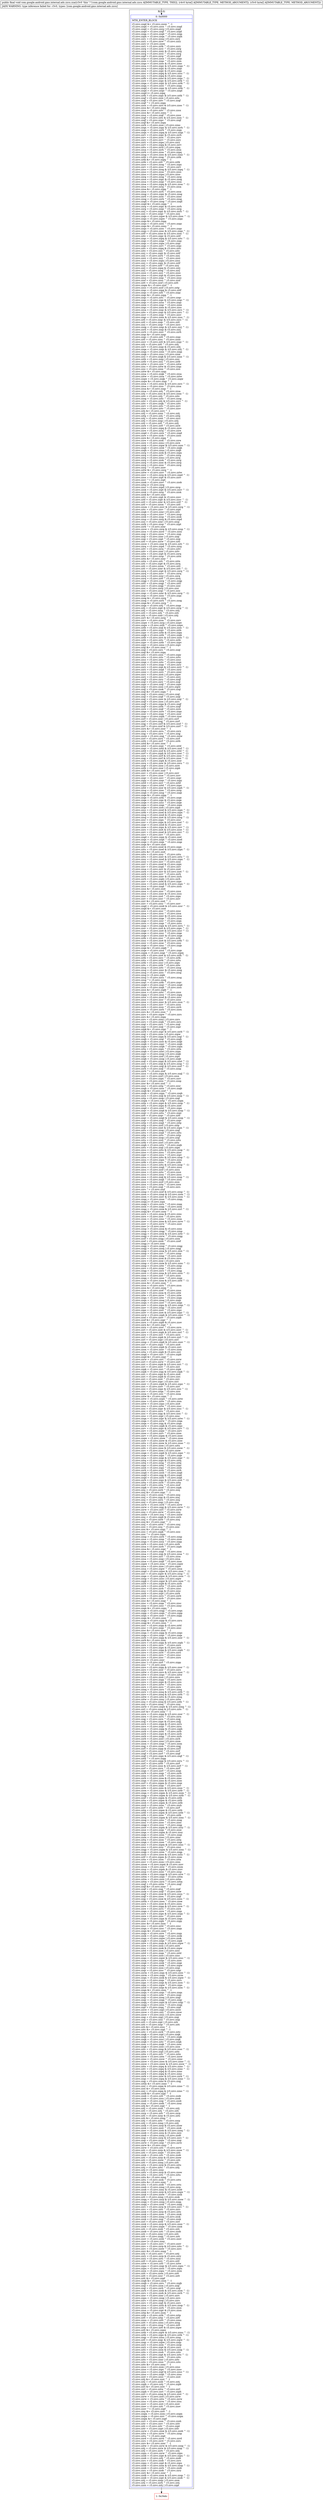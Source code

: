 digraph "CFG forcom.google.android.gms.internal.ads.zzcu.zza([B[B)V" {
subgraph cluster_Region_555847205 {
label = "R(1:0)";
node [shape=record,color=blue];
Node_0 [shape=record,label="{0\:\ 0x0000|MTH_ENTER_BLOCK\l|r3.zzvc.zzqd &= r3.zzvc.zzow ^ \-1\lr3.zzvc.zzqd = r3.zzvc.zzsx ^ r3.zzvc.zzqd\lr3.zzvc.zzqd = r3.zzvc.zzrp \| r3.zzvc.zzqd\lr3.zzvc.zzqd = r3.zzvc.zzqf ^ r3.zzvc.zzqd\lr3.zzvc.zzqa = r3.zzvc.zzqd ^ r3.zzvc.zzqa\lr3.zzvc.zzph = r3.zzvc.zzqa ^ r3.zzvc.zzph\lr3.zzvc.zzry = r3.zzvc.zznq \| r3.zzvc.zzry\lr3.zzvc.zzry = r3.zzvc.zzre ^ r3.zzvc.zzry\lr3.zzvc.zzry \|= r3.zzvc.zzow\lr3.zzvc.zzry = r3.zzvc.zztk ^ r3.zzvc.zzry\lr3.zzvc.zzrg = r3.zzvc.zzry ^ r3.zzvc.zzrg\lr3.zzvc.zzrg = r3.zzvc.zzny & r3.zzvc.zzrg\lr3.zzvc.zzrg = r3.zzvc.zzsz ^ r3.zzvc.zzrg\lr3.zzvc.zzpf = r3.zzvc.zzrg ^ r3.zzvc.zzpf\lr3.zzvc.zzqo = r3.zzvc.zzsa ^ r3.zzvc.zzqo\lr3.zzvc.zzos = r3.zzvc.zzqo ^ r3.zzvc.zzos\lr3.zzvc.zzqo = r3.zzvc.zzos & r3.zzvc.zzno\lr3.zzvc.zzsa = r3.zzvc.zzpy & (r3.zzvc.zzqo ^ \-1)\lr3.zzvc.zzrg = r3.zzvc.zzpy & r3.zzvc.zzqo\lr3.zzvc.zzsz = r3.zzvc.zzpy & r3.zzvc.zzqo\lr3.zzvc.zzsz = r3.zzvc.zzpq & (r3.zzvc.zzsz ^ \-1)\lr3.zzvc.zzry = r3.zzvc.zzpq & r3.zzvc.zzqo\lr3.zzvc.zztk = r3.zzvc.zzno & (r3.zzvc.zzqo ^ \-1)\lr3.zzvc.zzre = r3.zzvc.zzpy & (r3.zzvc.zztk ^ \-1)\lr3.zzvc.zzqa = r3.zzvc.zzpy & (r3.zzvc.zztk ^ \-1)\lr3.zzvc.zzqa = r3.zzvc.zzos ^ r3.zzvc.zzqa\lr3.zzvc.zzqd = r3.zzvc.zzpy & (r3.zzvc.zztk ^ \-1)\lr3.zzvc.zzqd = r3.zzvc.zzqo ^ r3.zzvc.zzqd\lr3.zzvc.zzqd \|= r3.zzvc.zzpq\lr3.zzvc.zztk = r3.zzvc.zzpy & (r3.zzvc.zztk ^ \-1)\lr3.zzvc.zzqf = r3.zzvc.zzos \| r3.zzvc.zzts\lr3.zzvc.zzqf = r3.zzvc.zztv ^ r3.zzvc.zzqf\lr3.zzvc.zzqf ^= r3.zzvc.zzpa\lr3.zzvc.zzsx = r3.zzvc.zzrs & (r3.zzvc.zzos ^ \-1)\lr3.zzvc.zzsx &= r3.zzvc.zzpa\lr3.zzvc.zzsx = r3.zzvc.zztv ^ r3.zzvc.zzsx\lr3.zzvc.zzsx &= r3.zzvc.zznu ^ \-1\lr3.zzvc.zzsx = r3.zzvc.zzqf ^ r3.zzvc.zzsx\lr3.zzvc.zzqf = r3.zzvc.zzts & (r3.zzvc.zzos ^ \-1)\lr3.zzvc.zzqf = r3.zzvc.zzpv ^ r3.zzvc.zzqf\lr3.zzvc.zzqf &= r3.zzvc.zzpa\lr3.zzvc.zzrh = r3.zzvc.zzos \| r3.zzvc.zzno\lr3.zzvc.zzqx = r3.zzvc.zzpy & (r3.zzvc.zzrh ^ \-1)\lr3.zzvc.zzqx = r3.zzvc.zzrh ^ r3.zzvc.zzqx\lr3.zzvc.zzqx = r3.zzvc.zzpq & (r3.zzvc.zzqx ^ \-1)\lr3.zzvc.zzrv = r3.zzvc.zzpy & r3.zzvc.zzrh\lr3.zzvc.zzrv = r3.zzvc.zzos ^ r3.zzvc.zzrv\lr3.zzvc.zzry = r3.zzvc.zzrv ^ r3.zzvc.zzry\lr3.zzvc.zzry = r3.zzvc.zzpa \| r3.zzvc.zzry\lr3.zzvc.zzrv = r3.zzvc.zzpq & r3.zzvc.zzrv\lr3.zzvc.zztu = r3.zzvc.zzrh \| r3.zzvc.zzpq\lr3.zzvc.zzsa = r3.zzvc.zzrh ^ r3.zzvc.zzsa\lr3.zzvc.zzrh = r3.zzvc.zzsa ^ r3.zzvc.zzpq\lr3.zzvc.zzog = r3.zzvc.zzos & (r3.zzvc.zzno ^ \-1)\lr3.zzvc.zztk = r3.zzvc.zzog ^ r3.zzvc.zztk\lr3.zzvc.zztk &= r3.zzvc.zzpq ^ \-1\lr3.zzvc.zztk = r3.zzvc.zztl ^ r3.zzvc.zztk\lr3.zzvc.zzso = r3.zzvc.zzog ^ r3.zzvc.zzpy\lr3.zzvc.zzrv = r3.zzvc.zzso ^ r3.zzvc.zzrv\lr3.zzvc.zzso = r3.zzvc.zzog & (r3.zzvc.zzpq ^ \-1)\lr3.zzvc.zzso = r3.zzvc.zzsa ^ r3.zzvc.zzso\lr3.zzvc.zzso = r3.zzvc.zzpa \| r3.zzvc.zzso\lr3.zzvc.zzrg = r3.zzvc.zzog ^ r3.zzvc.zzrg\lr3.zzvc.zzsa = r3.zzvc.zzpy & r3.zzvc.zzog\lr3.zzvc.zzsa = r3.zzvc.zzqo ^ r3.zzvc.zzsa\lr3.zzvc.zzsa = r3.zzvc.zzpq & (r3.zzvc.zzsa ^ \-1)\lr3.zzvc.zzsa = r3.zzvc.zzrg ^ r3.zzvc.zzsa\lr3.zzvc.zzsa &= r3.zzvc.zzpa ^ \-1\lr3.zzvc.zzsa = r3.zzvc.zzrh ^ r3.zzvc.zzsa\lr3.zzvc.zzog = r3.zzvc.zzpy & r3.zzvc.zzog\lr3.zzvc.zzrh = r3.zzvc.zzos ^ r3.zzvc.zzno\lr3.zzvc.zzog = r3.zzvc.zzrh ^ r3.zzvc.zzog\lr3.zzvc.zzqd = r3.zzvc.zzog ^ r3.zzvc.zzqd\lr3.zzvc.zzqd &= r3.zzvc.zzpa ^ \-1\lr3.zzvc.zzrg = r3.zzvc.zzpy & r3.zzvc.zzrh\lr3.zzvc.zzrg = r3.zzvc.zzqo ^ r3.zzvc.zzrg\lr3.zzvc.zzrj = r3.zzvc.zzpy & (r3.zzvc.zzrh ^ \-1)\lr3.zzvc.zzrj = r3.zzvc.zzqo ^ r3.zzvc.zzrj\lr3.zzvc.zzqo = r3.zzvc.zzpw & (r3.zzvc.zzos ^ \-1)\lr3.zzvc.zzqo = r3.zzvc.zzpw ^ r3.zzvc.zzqo\lr3.zzvc.zzqo &= r3.zzvc.zzpa\lr3.zzvc.zzqo = r3.zzvc.zzos ^ r3.zzvc.zzqo\lr3.zzvc.zzqo &= r3.zzvc.zznu ^ \-1\lr3.zzvc.zzqo = r3.zzvc.zzos ^ r3.zzvc.zzqo\lr3.zzvc.zzqo = r3.zzvc.zzoc & (r3.zzvc.zzqo ^ \-1)\lr3.zzvc.zztf = r3.zzvc.zzno & (r3.zzvc.zzos ^ \-1)\lr3.zzvc.zztc = r3.zzvc.zzpy & r3.zzvc.zztf\lr3.zzvc.zzqc = r3.zzvc.zzpq & (r3.zzvc.zztc ^ \-1)\lr3.zzvc.zzqc = r3.zzvc.zzqa ^ r3.zzvc.zzqc\lr3.zzvc.zzqc = r3.zzvc.zzpa \| r3.zzvc.zzqc\lr3.zzvc.zzqc = r3.zzvc.zzrv ^ r3.zzvc.zzqc\lr3.zzvc.zztc = r3.zzvc.zzpq & r3.zzvc.zztc\lr3.zzvc.zztc = r3.zzvc.zzrj ^ r3.zzvc.zztc\lr3.zzvc.zzrj = r3.zzvc.zzpy & r3.zzvc.zztf\lr3.zzvc.zzrj = r3.zzvc.zzrh ^ r3.zzvc.zzrj\lr3.zzvc.zzsz = r3.zzvc.zzrj ^ r3.zzvc.zzsz\lr3.zzvc.zzsz = r3.zzvc.zzpa \| r3.zzvc.zzsz\lr3.zzvc.zzrj = r3.zzvc.zzpy & r3.zzvc.zztf\lr3.zzvc.zzrj = r3.zzvc.zztf ^ r3.zzvc.zzrj\lr3.zzvc.zzrj = r3.zzvc.zzpq & r3.zzvc.zzrj\lr3.zzvc.zzrj = r3.zzvc.zzog ^ r3.zzvc.zzrj\lr3.zzvc.zzso = r3.zzvc.zzrj ^ r3.zzvc.zzso\lr3.zzvc.zzso = r3.zzvc.zzpi & r3.zzvc.zzso\lr3.zzvc.zzso = r3.zzvc.zzqc ^ r3.zzvc.zzso\lr3.zzvc.zzsf = r3.zzvc.zzso ^ r3.zzvc.zzsf\lr3.zzvc.zztt = r3.zzvc.zzsf \| r3.zzvc.zztt\lr3.zzvc.zzqm &= r3.zzvc.zzsf ^ \-1\lr3.zzvc.zzso = r3.zzvc.zzsf \| r3.zzvc.zztp\lr3.zzvc.zzqc = r3.zzvc.zzpq & r3.zzvc.zztf\lr3.zzvc.zzqc = r3.zzvc.zztl ^ r3.zzvc.zzqc\lr3.zzvc.zzqc &= r3.zzvc.zzpa ^ \-1\lr3.zzvc.zzqc = r3.zzvc.zztc ^ r3.zzvc.zzqc\lr3.zzvc.zzqc = r3.zzvc.zzpi & (r3.zzvc.zzqc ^ \-1)\lr3.zzvc.zzqc = r3.zzvc.zzsa ^ r3.zzvc.zzqc\lr3.zzvc.zznx = r3.zzvc.zzqc ^ r3.zzvc.zznx\lr3.zzvc.zzqc = r3.zzvc.zznx & r3.zzvc.zzss\lr3.zzvc.zzsa = r3.zzvc.zzqc & (r3.zzvc.zzrz ^ \-1)\lr3.zzvc.zztc = r3.zzvc.zzqc & (r3.zzvc.zzrz ^ \-1)\lr3.zzvc.zzsv = r3.zzvc.zzqc ^ r3.zzvc.zzsv\lr3.zzvc.zzqc = r3.zzvc.zznx & (r3.zzvc.zzss ^ \-1)\lr3.zzvc.zztl = r3.zzvc.zzqc & (r3.zzvc.zzrz ^ \-1)\lr3.zzvc.zztl = r3.zzvc.zzqc ^ r3.zzvc.zztl\lr3.zzvc.zzrj = r3.zzvc.zzqc ^ r3.zzvc.zzrz\lr3.zzvc.zzog = r3.zzvc.zzqz & (r3.zzvc.zzrj ^ \-1)\lr3.zzvc.zzrh = r3.zzvc.zzqz & r3.zzvc.zzrj\lr3.zzvc.zzrh = r3.zzvc.zzsv ^ r3.zzvc.zzrh\lr3.zzvc.zzqc &= r3.zzvc.zzqz\lr3.zzvc.zzqc = r3.zzvc.zztl ^ r3.zzvc.zzqc\lr3.zzvc.zztl = r3.zzvc.zzss ^ r3.zzvc.zznx\lr3.zzvc.zzsv = r3.zzvc.zztl & (r3.zzvc.zzqz ^ \-1)\lr3.zzvc.zztj = r3.zzvc.zztl ^ r3.zzvc.zztj\lr3.zzvc.zzrv = r3.zzvc.zzqz & r3.zzvc.zztj\lr3.zzvc.zzqa = r3.zzvc.zzqz & (r3.zzvc.zztj ^ \-1)\lr3.zzvc.zzqa = r3.zzvc.zznx ^ r3.zzvc.zzqa\lr3.zzvc.zzqk = r3.zzvc.zzss \| r3.zzvc.zznx\lr3.zzvc.zzsi = r3.zzvc.zzqk & (r3.zzvc.zznx ^ \-1)\lr3.zzvc.zztb = r3.zzvc.zzqz \| r3.zzvc.zzsi\lr3.zzvc.zztb = r3.zzvc.zzrj ^ r3.zzvc.zztb\lr3.zzvc.zztw = r3.zzvc.zzsi ^ r3.zzvc.zztw\lr3.zzvc.zzsi = r3.zzvc.zztw & r3.zzvc.zzqz\lr3.zzvc.zzsi = r3.zzvc.zznx ^ r3.zzvc.zzsi\lr3.zzvc.zztw &= r3.zzvc.zzqz\lr3.zzvc.zzsa = r3.zzvc.zzqk ^ r3.zzvc.zzsa\lr3.zzvc.zztw = r3.zzvc.zzsa ^ r3.zzvc.zztw\lr3.zzvc.zzqw = r3.zzvc.zzqk ^ r3.zzvc.zzqw\lr3.zzvc.zzqw &= r3.zzvc.zzqz ^ \-1\lr3.zzvc.zzsa = r3.zzvc.zznx & (r3.zzvc.zzrz ^ \-1)\lr3.zzvc.zzsa = r3.zzvc.zzss ^ r3.zzvc.zzsa\lr3.zzvc.zzsa &= r3.zzvc.zzqz ^ \-1\lr3.zzvc.zzsa = r3.zzvc.zztj ^ r3.zzvc.zzsa\lr3.zzvc.zztj = r3.zzvc.zzss & (r3.zzvc.zznx ^ \-1)\lr3.zzvc.zztc = r3.zzvc.zztj ^ r3.zzvc.zztc\lr3.zzvc.zzog = r3.zzvc.zztc ^ r3.zzvc.zzog\lr3.zzvc.zztc = r3.zzvc.zztj & (r3.zzvc.zzrz ^ \-1)\lr3.zzvc.zztc = r3.zzvc.zzqk ^ r3.zzvc.zztc\lr3.zzvc.zzrv = r3.zzvc.zztc ^ r3.zzvc.zzrv\lr3.zzvc.zzsv = r3.zzvc.zztc ^ r3.zzvc.zzsv\lr3.zzvc.zztj &= r3.zzvc.zzrz ^ \-1\lr3.zzvc.zztj = r3.zzvc.zznx ^ r3.zzvc.zztj\lr3.zzvc.zztq = r3.zzvc.zztj ^ r3.zzvc.zztq\lr3.zzvc.zztj = r3.zzvc.zznx ^ r3.zzvc.zzrz\lr3.zzvc.zztj = r3.zzvc.zzqz \| r3.zzvc.zztj\lr3.zzvc.zztj = r3.zzvc.zztl ^ r3.zzvc.zztj\lr3.zzvc.zzre = r3.zzvc.zztf ^ r3.zzvc.zzre\lr3.zzvc.zzre = r3.zzvc.zzpq & r3.zzvc.zzre\lr3.zzvc.zzre = r3.zzvc.zzrg ^ r3.zzvc.zzre\lr3.zzvc.zzqd = r3.zzvc.zzre ^ r3.zzvc.zzqd\lr3.zzvc.zzre = r3.zzvc.zzsk ^ r3.zzvc.zzos\lr3.zzvc.zzre &= r3.zzvc.zzpa ^ \-1\lr3.zzvc.zzre = r3.zzvc.zzsk ^ r3.zzvc.zzre\lr3.zzvc.zzre = r3.zzvc.zznu \| r3.zzvc.zzre\lr3.zzvc.zzsk = r3.zzvc.zzpw & (r3.zzvc.zzos ^ \-1)\lr3.zzvc.zzqb = r3.zzvc.zzsk ^ r3.zzvc.zzqb\lr3.zzvc.zzqb = r3.zzvc.zznu \| r3.zzvc.zzqb\lr3.zzvc.zzrg = r3.zzvc.zzsk & r3.zzvc.zzpa\lr3.zzvc.zzrg = r3.zzvc.zztv ^ r3.zzvc.zzrg\lr3.zzvc.zzrg = r3.zzvc.zznu \| r3.zzvc.zzrg\lr3.zzvc.zzrg = r3.zzvc.zzsk ^ r3.zzvc.zzrg\lr3.zzvc.zzrg = r3.zzvc.zzoc & r3.zzvc.zzrg\lr3.zzvc.zzrg = r3.zzvc.zzsx ^ r3.zzvc.zzrg\lr3.zzvc.zzrg ^= r3.zzvc.zzov\lr3.zzvc.zztw &= r3.zzvc.zzrg ^ \-1\lr3.zzvc.zztw = r3.zzvc.zzsv ^ r3.zzvc.zztw\lr3.zzvc.zzsv = r3.zzvc.zzrg & (r3.zzvc.zzpd ^ \-1)\lr3.zzvc.zzsx = r3.zzvc.zzpt & r3.zzvc.zzsv\lr3.zzvc.zzsv ^= r3.zzvc.zzpt\lr3.zzvc.zzob = r3.zzvc.zzsv ^ r3.zzvc.zzob\lr3.zzvc.zztq \|= r3.zzvc.zzrg\lr3.zzvc.zzsv = r3.zzvc.zzpd \| r3.zzvc.zzrg\lr3.zzvc.zzsk = r3.zzvc.zzpt & (r3.zzvc.zzsv ^ \-1)\lr3.zzvc.zzsk = r3.zzvc.zzrg ^ r3.zzvc.zzsk\lr3.zzvc.zzsk &= r3.zzvc.zznr\lr3.zzvc.zztv = r3.zzvc.zzpt & r3.zzvc.zzsv\lr3.zzvc.zztf = r3.zzvc.zzpt & (r3.zzvc.zzsv ^ \-1)\lr3.zzvc.zztl = r3.zzvc.zznr & (r3.zzvc.zztf ^ \-1)\lr3.zzvc.zztl = r3.zzvc.zzsm ^ r3.zzvc.zztl\lr3.zzvc.zzsm = r3.zzvc.zzsv & (r3.zzvc.zzrg ^ \-1)\lr3.zzvc.zztc = r3.zzvc.zzsv ^ r3.zzvc.zzpt\lr3.zzvc.zzqk = r3.zzvc.zznr \| r3.zzvc.zztc\lr3.zzvc.zzsp = r3.zzvc.zzsv ^ r3.zzvc.zzsp\lr3.zzvc.zzsk = r3.zzvc.zzsp ^ r3.zzvc.zzsk\lr3.zzvc.zzsp = r3.zzvc.zzrg & r3.zzvc.zzpd\lr3.zzvc.zzrj = r3.zzvc.zznr \| r3.zzvc.zzsp\lr3.zzvc.zzrk = r3.zzvc.zzsp ^ r3.zzvc.zzpt\lr3.zzvc.zzrk ^= r3.zzvc.zznr\lr3.zzvc.zzsw = r3.zzvc.zzrg & (r3.zzvc.zzsp ^ \-1)\lr3.zzvc.zzsx = r3.zzvc.zzsw ^ r3.zzvc.zzsx\lr3.zzvc.zzqi = r3.zzvc.zzsw ^ r3.zzvc.zzqi\lr3.zzvc.zzqi = r3.zzvc.zznr \| r3.zzvc.zzqi\lr3.zzvc.zzqi = r3.zzvc.zzpt ^ r3.zzvc.zzqi\lr3.zzvc.zzti = r3.zzvc.zzsw ^ r3.zzvc.zzti\lr3.zzvc.zzsw = r3.zzvc.zznr & (r3.zzvc.zzti ^ \-1)\lr3.zzvc.zzrq = r3.zzvc.zzpd ^ r3.zzvc.zzrg\lr3.zzvc.zztv = r3.zzvc.zzrq ^ r3.zzvc.zztv\lr3.zzvc.zztv = r3.zzvc.zznr \| r3.zzvc.zztv\lr3.zzvc.zztn = r3.zzvc.zzpt & r3.zzvc.zzrq\lr3.zzvc.zztn = r3.zzvc.zzsp ^ r3.zzvc.zztn\lr3.zzvc.zztn &= r3.zzvc.zznr ^ \-1\lr3.zzvc.zztn = r3.zzvc.zzti ^ r3.zzvc.zztn\lr3.zzvc.zzti = r3.zzvc.zzpt & r3.zzvc.zzrq\lr3.zzvc.zzti = r3.zzvc.zzsm ^ r3.zzvc.zzti\lr3.zzvc.zzti = r3.zzvc.zznr & (r3.zzvc.zzti ^ \-1)\lr3.zzvc.zzrq = r3.zzvc.zzpt & (r3.zzvc.zzrq ^ \-1)\lr3.zzvc.zzrq = r3.zzvc.zzsv ^ r3.zzvc.zzrq\lr3.zzvc.zzrq = r3.zzvc.zznr \| r3.zzvc.zzrq\lr3.zzvc.zzrq = r3.zzvc.zztf ^ r3.zzvc.zzrq\lr3.zzvc.zzqp = r3.zzvc.zzrg ^ r3.zzvc.zzqp\lr3.zzvc.zztv = r3.zzvc.zzqp ^ r3.zzvc.zztv\lr3.zzvc.zzsl = r3.zzvc.zzqp ^ r3.zzvc.zzsl\lr3.zzvc.zzsi = r3.zzvc.zzrg \| r3.zzvc.zzsi\lr3.zzvc.zzsi = r3.zzvc.zzqc ^ r3.zzvc.zzsi\lr3.zzvc.zzqc = r3.zzvc.zznr & (r3.zzvc.zzrg ^ \-1)\lr3.zzvc.zzqc = r3.zzvc.zzsx ^ r3.zzvc.zzqc\lr3.zzvc.zzog &= r3.zzvc.zzrg ^ \-1\lr3.zzvc.zzog = r3.zzvc.zzrh ^ r3.zzvc.zzog\lr3.zzvc.zzqa &= r3.zzvc.zzrg ^ \-1\lr3.zzvc.zzqa = r3.zzvc.zztj ^ r3.zzvc.zzqa\lr3.zzvc.zztj = r3.zzvc.zzpt & (r3.zzvc.zzrg ^ \-1)\lr3.zzvc.zztj = r3.zzvc.zzrg ^ r3.zzvc.zztj\lr3.zzvc.zzti = r3.zzvc.zztj ^ r3.zzvc.zzti\lr3.zzvc.zztj = r3.zzvc.zznr \| r3.zzvc.zztj\lr3.zzvc.zzrv &= r3.zzvc.zzrg ^ \-1\lr3.zzvc.zzrv = r3.zzvc.zzsa ^ r3.zzvc.zzrv\lr3.zzvc.zzqw = r3.zzvc.zzrg \| r3.zzvc.zzqw\lr3.zzvc.zzqw = r3.zzvc.zztb ^ r3.zzvc.zzqw\lr3.zzvc.zztb = r3.zzvc.zzql & (r3.zzvc.zzos ^ \-1)\lr3.zzvc.zztb = r3.zzvc.zzpv ^ r3.zzvc.zztb\lr3.zzvc.zzpv = r3.zzvc.zztb & r3.zzvc.zzpa\lr3.zzvc.zzqh = r3.zzvc.zztb ^ r3.zzvc.zzqh\lr3.zzvc.zztb = r3.zzvc.zzrs & (r3.zzvc.zzos ^ \-1)\lr3.zzvc.zztb = r3.zzvc.zzts ^ r3.zzvc.zztb\lr3.zzvc.zzpv = r3.zzvc.zztb ^ r3.zzvc.zzpv\lr3.zzvc.zzpv = r3.zzvc.zznu \| r3.zzvc.zzpv\lr3.zzvc.zzql &= r3.zzvc.zzos ^ \-1\lr3.zzvc.zzql = r3.zzvc.zzrs ^ r3.zzvc.zzql\lr3.zzvc.zzql &= r3.zzvc.zzpa\lr3.zzvc.zzts = r3.zzvc.zzos ^ r3.zzvc.zzpy\lr3.zzvc.zztu = r3.zzvc.zzts ^ r3.zzvc.zztu\lr3.zzvc.zzsz = r3.zzvc.zztu ^ r3.zzvc.zzsz\lr3.zzvc.zzqx = r3.zzvc.zzts ^ r3.zzvc.zzqx\lr3.zzvc.zzry = r3.zzvc.zzqx ^ r3.zzvc.zzry\lr3.zzvc.zzry = r3.zzvc.zzpi & (r3.zzvc.zzry ^ \-1)\lr3.zzvc.zzry = r3.zzvc.zzqd ^ r3.zzvc.zzry\lr3.zzvc.zznz = r3.zzvc.zzry ^ r3.zzvc.zznz\lr3.zzvc.zzry = r3.zzvc.zzos \| r3.zzvc.zzpw\lr3.zzvc.zzry = r3.zzvc.zzrc ^ r3.zzvc.zzry\lr3.zzvc.zzqf = r3.zzvc.zzry ^ r3.zzvc.zzqf\lr3.zzvc.zzql = r3.zzvc.zzry ^ r3.zzvc.zzql\lr3.zzvc.zzpv = r3.zzvc.zzql ^ r3.zzvc.zzpv\lr3.zzvc.zzql = r3.zzvc.zzos \| r3.zzvc.zzpw\lr3.zzvc.zzql = r3.zzvc.zzok ^ r3.zzvc.zzql\lr3.zzvc.zzql &= r3.zzvc.zzpa ^ \-1\lr3.zzvc.zzql = r3.zzvc.zznu \| r3.zzvc.zzql\lr3.zzvc.zzql = r3.zzvc.zzqf ^ r3.zzvc.zzql\lr3.zzvc.zzql = r3.zzvc.zzoc & (r3.zzvc.zzql ^ \-1)\lr3.zzvc.zzqf = r3.zzvc.zzos \| r3.zzvc.zzrs\lr3.zzvc.zzqf = r3.zzvc.zzpa & r3.zzvc.zzqf\lr3.zzvc.zzqf = r3.zzvc.zztb ^ r3.zzvc.zzqf\lr3.zzvc.zzre = r3.zzvc.zzqf ^ r3.zzvc.zzre\lr3.zzvc.zzqo = r3.zzvc.zzre ^ r3.zzvc.zzqo\lr3.zzvc.zzor = r3.zzvc.zzqo ^ r3.zzvc.zzor\lr3.zzvc.zzqo = r3.zzvc.zzph ^ r3.zzvc.zzor\lr3.zzvc.zzrf = r3.zzvc.zzor \| r3.zzvc.zzrf\lr3.zzvc.zzrf = r3.zzvc.zzqj ^ r3.zzvc.zzrf\lr3.zzvc.zzqj = r3.zzvc.zzrf & (r3.zzvc.zzsf ^ \-1)\lr3.zzvc.zzrf = r3.zzvc.zzsf & (r3.zzvc.zzrf ^ \-1)\lr3.zzvc.zzrx &= r3.zzvc.zzor ^ \-1\lr3.zzvc.zzrx = r3.zzvc.zzru ^ r3.zzvc.zzrx\lr3.zzvc.zzqj = r3.zzvc.zzrx ^ r3.zzvc.zzqj\lr3.zzvc.zzow = r3.zzvc.zzqj ^ r3.zzvc.zzow\lr3.zzvc.zzrf = r3.zzvc.zzrx ^ r3.zzvc.zzrf\lr3.zzvc.zzth = r3.zzvc.zzrf ^ r3.zzvc.zzth\lr3.zzvc.zztd &= r3.zzvc.zzor ^ \-1\lr3.zzvc.zztd = r3.zzvc.zzqv ^ r3.zzvc.zztd\lr3.zzvc.zzqv = r3.zzvc.zztd & (r3.zzvc.zzsf ^ \-1)\lr3.zzvc.zztd = r3.zzvc.zzsf & (r3.zzvc.zztd ^ \-1)\lr3.zzvc.zzrf = r3.zzvc.zzph & (r3.zzvc.zzor ^ \-1)\lr3.zzvc.zzrx = r3.zzvc.zzrf & (r3.zzvc.zzoz ^ \-1)\lr3.zzvc.zzqj = r3.zzvc.zzrf & (r3.zzvc.zzoz ^ \-1)\lr3.zzvc.zzru = r3.zzvc.zzph & r3.zzvc.zzor\lr3.zzvc.zzre = r3.zzvc.zzor & (r3.zzvc.zzru ^ \-1)\lr3.zzvc.zzqf = r3.zzvc.zzoz \| r3.zzvc.zzre\lr3.zzvc.zztb = r3.zzvc.zzor \| r3.zzvc.zzph\lr3.zzvc.zztb &= r3.zzvc.zzor ^ \-1\lr3.zzvc.zzrr = r3.zzvc.zzor \| r3.zzvc.zzrr\lr3.zzvc.zzrr = r3.zzvc.zzse ^ r3.zzvc.zzrr\lr3.zzvc.zzqv = r3.zzvc.zzrr ^ r3.zzvc.zzqv\lr3.zzvc.zzpy = r3.zzvc.zzqv ^ r3.zzvc.zzpy\lr3.zzvc.zztd = r3.zzvc.zzrr ^ r3.zzvc.zztd\lr3.zzvc.zzpo = r3.zzvc.zztd ^ r3.zzvc.zzpo\lr3.zzvc.zztd = r3.zzvc.zzor & (r3.zzvc.zzph ^ \-1)\lr3.zzvc.zzsg = r3.zzvc.zzos ^ r3.zzvc.zzsg\lr3.zzvc.zzqe = r3.zzvc.zzsg ^ r3.zzvc.zzqe\lr3.zzvc.zzqe &= r3.zzvc.zzpa ^ \-1\lr3.zzvc.zzqe = r3.zzvc.zztk ^ r3.zzvc.zzqe\lr3.zzvc.zzqe = r3.zzvc.zzpi & r3.zzvc.zzqe\lr3.zzvc.zzqe = r3.zzvc.zzsz ^ r3.zzvc.zzqe\lr3.zzvc.zzpx = r3.zzvc.zzqe ^ r3.zzvc.zzpx\lr3.zzvc.zzqe = r3.zzvc.zzot \| r3.zzvc.zzpx\lr3.zzvc.zzsz = r3.zzvc.zzod & (r3.zzvc.zzpx ^ \-1)\lr3.zzvc.zztk = r3.zzvc.zzod & (r3.zzvc.zzpx ^ \-1)\lr3.zzvc.zzsg = r3.zzvc.zzod & r3.zzvc.zzpx\lr3.zzvc.zzsg = r3.zzvc.zzot & (r3.zzvc.zzsg ^ \-1)\lr3.zzvc.zzsr = r3.zzvc.zzpx ^ r3.zzvc.zzsr\lr3.zzvc.zzrr = r3.zzvc.zzpx & (r3.zzvc.zzol ^ \-1)\lr3.zzvc.zzqv = r3.zzvc.zzod & r3.zzvc.zzrr\lr3.zzvc.zzse = r3.zzvc.zzpx & (r3.zzvc.zzrr ^ \-1)\lr3.zzvc.zzry = r3.zzvc.zzot & (r3.zzvc.zzse ^ \-1)\lr3.zzvc.zzrc = r3.zzvc.zzod & (r3.zzvc.zzrr ^ \-1)\lr3.zzvc.zzrc = r3.zzvc.zzrr ^ r3.zzvc.zzrc\lr3.zzvc.zzqd = r3.zzvc.zzpx & r3.zzvc.zzol\lr3.zzvc.zzqx = r3.zzvc.zzqd ^ r3.zzvc.zzod\lr3.zzvc.zzqe = r3.zzvc.zzqx ^ r3.zzvc.zzqe\lr3.zzvc.zzqx &= r3.zzvc.zzot\lr3.zzvc.zzts = r3.zzvc.zzod & r3.zzvc.zzpx\lr3.zzvc.zztu = r3.zzvc.zzod & (r3.zzvc.zzpx ^ \-1)\lr3.zzvc.zztu &= r3.zzvc.zzot\lr3.zzvc.zztu = r3.zzvc.zzsy ^ r3.zzvc.zztu\lr3.zzvc.zztu = r3.zzvc.zznv & (r3.zzvc.zztu ^ \-1)\lr3.zzvc.zzsy = r3.zzvc.zzod & (r3.zzvc.zzpx ^ \-1)\lr3.zzvc.zzsy = r3.zzvc.zzrr ^ r3.zzvc.zzsy\lr3.zzvc.zzrr = r3.zzvc.zzod & r3.zzvc.zzpx\lr3.zzvc.zzrr = r3.zzvc.zzqd ^ r3.zzvc.zzrr\lr3.zzvc.zzsa = r3.zzvc.zzrr & r3.zzvc.zzot\lr3.zzvc.zzrh = r3.zzvc.zzrr & (r3.zzvc.zzot ^ \-1)\lr3.zzvc.zzrh = r3.zzvc.zzrr ^ r3.zzvc.zzrh\lr3.zzvc.zzrh = r3.zzvc.zznv & r3.zzvc.zzrh\lr3.zzvc.zzrh = r3.zzvc.zzpb \| r3.zzvc.zzrh\lr3.zzvc.zzrr = r3.zzvc.zzod & r3.zzvc.zzpx\lr3.zzvc.zzsx = r3.zzvc.zzod & (r3.zzvc.zzpx ^ \-1)\lr3.zzvc.zzsx = r3.zzvc.zzqd ^ r3.zzvc.zzsx\lr3.zzvc.zzsx &= r3.zzvc.zzot\lr3.zzvc.zzsx = r3.zzvc.zzsr ^ r3.zzvc.zzsx\lr3.zzvc.zzsx = r3.zzvc.zznv & r3.zzvc.zzsx\lr3.zzvc.zzsr = r3.zzvc.zzol ^ r3.zzvc.zzpx\lr3.zzvc.zzrr = r3.zzvc.zzsr ^ r3.zzvc.zzrr\lr3.zzvc.zzrr &= r3.zzvc.zzot ^ \-1\lr3.zzvc.zzrr = r3.zzvc.zzsy ^ r3.zzvc.zzrr\lr3.zzvc.zzqd = r3.zzvc.zzod & (r3.zzvc.zzsr ^ \-1)\lr3.zzvc.zzqd &= r3.zzvc.zzot\lr3.zzvc.zzsz = r3.zzvc.zzsr ^ r3.zzvc.zzsz\lr3.zzvc.zzsa = r3.zzvc.zzsz ^ r3.zzvc.zzsa\lr3.zzvc.zzsa = r3.zzvc.zznv & r3.zzvc.zzsa\lr3.zzvc.zzsa = r3.zzvc.zzqe ^ r3.zzvc.zzsa\lr3.zzvc.zzqx = r3.zzvc.zzsr ^ r3.zzvc.zzqx\lr3.zzvc.zzsu = r3.zzvc.zzqx ^ r3.zzvc.zzsu\lr3.zzvc.zzqx = r3.zzvc.zzpx & (r3.zzvc.zzru ^ \-1)\lr3.zzvc.zzsr = r3.zzvc.zzol & (r3.zzvc.zzpx ^ \-1)\lr3.zzvc.zzqe = r3.zzvc.zzot & (r3.zzvc.zzsr ^ \-1)\lr3.zzvc.zzqe = r3.zzvc.zzsy ^ r3.zzvc.zzqe\lr3.zzvc.zzqe = r3.zzvc.zznv & r3.zzvc.zzqe\lr3.zzvc.zztk = r3.zzvc.zzsr ^ r3.zzvc.zztk\lr3.zzvc.zzsy = r3.zzvc.zzot & (r3.zzvc.zztk ^ \-1)\lr3.zzvc.zzsy = r3.zzvc.zzse ^ r3.zzvc.zzsy\lr3.zzvc.zzqe = r3.zzvc.zzsy ^ r3.zzvc.zzqe\lr3.zzvc.zzqe &= r3.zzvc.zzpb ^ \-1\lr3.zzvc.zzqe = r3.zzvc.zzsa ^ r3.zzvc.zzqe\lr3.zzvc.zzpm = r3.zzvc.zzqe ^ r3.zzvc.zzpm\lr3.zzvc.zztk = r3.zzvc.zzot & (r3.zzvc.zztk ^ \-1)\lr3.zzvc.zztk = r3.zzvc.zzrc ^ r3.zzvc.zztk\lr3.zzvc.zztu = r3.zzvc.zztk ^ r3.zzvc.zztu\lr3.zzvc.zztk = r3.zzvc.zzsr \| r3.zzvc.zzpx\lr3.zzvc.zzts = r3.zzvc.zztk ^ r3.zzvc.zzts\lr3.zzvc.zzsg = r3.zzvc.zzts ^ r3.zzvc.zzsg\lr3.zzvc.zzsg = r3.zzvc.zznv & r3.zzvc.zzsg\lr3.zzvc.zzsg = r3.zzvc.zzry ^ r3.zzvc.zzsg\lr3.zzvc.zzsg \|= r3.zzvc.zzpb\lr3.zzvc.zzsg = r3.zzvc.zzsu ^ r3.zzvc.zzsg\lr3.zzvc.zzsg ^= r3.zzvc.zzoq\lr3.zzvc.zzqv = r3.zzvc.zztk ^ r3.zzvc.zzqv\lr3.zzvc.zzqd = r3.zzvc.zzqv ^ r3.zzvc.zzqd\lr3.zzvc.zzsx = r3.zzvc.zzqd ^ r3.zzvc.zzsx\lr3.zzvc.zzsx &= r3.zzvc.zzpb ^ \-1\lr3.zzvc.zzsx = r3.zzvc.zztu ^ r3.zzvc.zzsx\lr3.zzvc.zzpq = r3.zzvc.zzsx ^ r3.zzvc.zzpq\lr3.zzvc.zzsx = r3.zzvc.zzod & r3.zzvc.zzsr\lr3.zzvc.zzsx = r3.zzvc.zzsr ^ r3.zzvc.zzsx\lr3.zzvc.zzsx = r3.zzvc.zznv & (r3.zzvc.zzsx ^ \-1)\lr3.zzvc.zzsx = r3.zzvc.zzrr ^ r3.zzvc.zzsx\lr3.zzvc.zzrh = r3.zzvc.zzsx ^ r3.zzvc.zzrh\lr3.zzvc.zzou = r3.zzvc.zzrh ^ r3.zzvc.zzou\lr3.zzvc.zzrs &= r3.zzvc.zzos ^ \-1\lr3.zzvc.zzrs = r3.zzvc.zzpw ^ r3.zzvc.zzrs\lr3.zzvc.zzrs &= r3.zzvc.zzpa\lr3.zzvc.zzrs = r3.zzvc.zznu \| r3.zzvc.zzrs\lr3.zzvc.zzrs = r3.zzvc.zzqh ^ r3.zzvc.zzrs\lr3.zzvc.zzql = r3.zzvc.zzrs ^ r3.zzvc.zzql\lr3.zzvc.zzpr = r3.zzvc.zzql ^ r3.zzvc.zzpr\lr3.zzvc.zzpk &= r3.zzvc.zzpr ^ \-1\lr3.zzvc.zzrb = r3.zzvc.zzpr & (r3.zzvc.zzrb ^ \-1)\lr3.zzvc.zzql = r3.zzvc.zzos \| r3.zzvc.zzpw\lr3.zzvc.zzql = r3.zzvc.zzpa & (r3.zzvc.zzql ^ \-1)\lr3.zzvc.zzqb = r3.zzvc.zzql ^ r3.zzvc.zzqb\lr3.zzvc.zzqb = r3.zzvc.zzoc & r3.zzvc.zzqb\lr3.zzvc.zzqb = r3.zzvc.zzpv ^ r3.zzvc.zzqb\lr3.zzvc.zzpn = r3.zzvc.zzqb ^ r3.zzvc.zzpn\lr3.zzvc.zzta = r3.zzvc.zzpn ^ r3.zzvc.zzta\lr3.zzvc.zzqb = r3.zzvc.zznt \| r3.zzvc.zzpn\lr3.zzvc.zzpv = r3.zzvc.zzop \| r3.zzvc.zzqb\lr3.zzvc.zzpv = r3.zzvc.zzsf \| r3.zzvc.zzpv\lr3.zzvc.zzqb = r3.zzvc.zzop \| r3.zzvc.zzqb\lr3.zzvc.zzql = r3.zzvc.zzpn & (r3.zzvc.zznt ^ \-1)\lr3.zzvc.zzrs = r3.zzvc.zzql & (r3.zzvc.zzop ^ \-1)\lr3.zzvc.zzqh = r3.zzvc.zzql & (r3.zzvc.zzsf ^ \-1)\lr3.zzvc.zzrh = r3.zzvc.zzql ^ r3.zzvc.zzop\lr3.zzvc.zzrh ^= r3.zzvc.zzsf\lr3.zzvc.zzsx = r3.zzvc.zzpn & (r3.zzvc.zzql ^ \-1)\lr3.zzvc.zzrr = r3.zzvc.zzsf \| r3.zzvc.zzsx\lr3.zzvc.zzrr = r3.zzvc.zzpn ^ r3.zzvc.zzrr\lr3.zzvc.zzsr = r3.zzvc.zzsx ^ r3.zzvc.zzop\lr3.zzvc.zzsr &= r3.zzvc.zzsf ^ \-1\lr3.zzvc.zzsr = r3.zzvc.zztp ^ r3.zzvc.zzsr\lr3.zzvc.zzqb = r3.zzvc.zzsx ^ r3.zzvc.zzqb\lr3.zzvc.zzqb &= r3.zzvc.zzsf ^ \-1\lr3.zzvc.zzqb = r3.zzvc.zzpn ^ r3.zzvc.zzqb\lr3.zzvc.zzsx = r3.zzvc.zzql & (r3.zzvc.zzop ^ \-1)\lr3.zzvc.zztp = r3.zzvc.zzop \| r3.zzvc.zzql\lr3.zzvc.zzqm = r3.zzvc.zztp ^ r3.zzvc.zzqm\lr3.zzvc.zztp = r3.zzvc.zzpn & (r3.zzvc.zzop ^ \-1)\lr3.zzvc.zztu = r3.zzvc.zzpn & r3.zzvc.zznt\lr3.zzvc.zzqd = r3.zzvc.zznt ^ r3.zzvc.zzpn\lr3.zzvc.zzqv = r3.zzvc.zzqd & (r3.zzvc.zzop ^ \-1)\lr3.zzvc.zzqv = r3.zzvc.zztu ^ r3.zzvc.zzqv\lr3.zzvc.zztt = r3.zzvc.zzqv ^ r3.zzvc.zztt\lr3.zzvc.zzqv = r3.zzvc.zzqd & (r3.zzvc.zzop ^ \-1)\lr3.zzvc.zzqv = r3.zzvc.zzql ^ r3.zzvc.zzqv\lr3.zzvc.zztp = r3.zzvc.zzqd ^ r3.zzvc.zztp\lr3.zzvc.zztp = r3.zzvc.zzsf \| r3.zzvc.zztp\lr3.zzvc.zzql = r3.zzvc.zznt & (r3.zzvc.zzpn ^ \-1)\lr3.zzvc.zztu = r3.zzvc.zzop \| r3.zzvc.zzql\lr3.zzvc.zztu = r3.zzvc.zzqd ^ r3.zzvc.zztu\lr3.zzvc.zztp = r3.zzvc.zztu ^ r3.zzvc.zztp\lr3.zzvc.zztu = r3.zzvc.zzop \| r3.zzvc.zzql\lr3.zzvc.zztu = r3.zzvc.zznt ^ r3.zzvc.zztu\lr3.zzvc.zztk = r3.zzvc.zzsf \| r3.zzvc.zztu\lr3.zzvc.zzqh = r3.zzvc.zztu ^ r3.zzvc.zzqh\lr3.zzvc.zztu = r3.zzvc.zzql \| r3.zzvc.zzpn\lr3.zzvc.zzsu = r3.zzvc.zztu & (r3.zzvc.zzop ^ \-1)\lr3.zzvc.zzso = r3.zzvc.zzsu ^ r3.zzvc.zzso\lr3.zzvc.zzpv = r3.zzvc.zzsu ^ r3.zzvc.zzpv\lr3.zzvc.zzsu = r3.zzvc.zztu & (r3.zzvc.zzop ^ \-1)\lr3.zzvc.zzsu = r3.zzvc.zzpn ^ r3.zzvc.zzsu\lr3.zzvc.zztk = r3.zzvc.zzsu ^ r3.zzvc.zztk\lr3.zzvc.zzsu = r3.zzvc.zztu & (r3.zzvc.zzop ^ \-1)\lr3.zzvc.zzsu = r3.zzvc.zzqd ^ r3.zzvc.zzsu\lr3.zzvc.zzsu = r3.zzvc.zzsf \| r3.zzvc.zzsu\lr3.zzvc.zzsx = r3.zzvc.zztu ^ r3.zzvc.zzsx\lr3.zzvc.zzsu = r3.zzvc.zzsx ^ r3.zzvc.zzsu\lr3.zzvc.zzsx = r3.zzvc.zzql & (r3.zzvc.zzop ^ \-1)\lr3.zzvc.zzsx = r3.zzvc.zzqd ^ r3.zzvc.zzsx\lr3.zzvc.zzsx = r3.zzvc.zzsf \| r3.zzvc.zzsx\lr3.zzvc.zzsx = r3.zzvc.zzta ^ r3.zzvc.zzsx\lr3.zzvc.zzrs = r3.zzvc.zzql ^ r3.zzvc.zzrs\lr3.zzvc.zzrs ^= r3.zzvc.zzsf\lr3.zzvc.zznp = r3.zzvc.zzof & (r3.zzvc.zznp ^ \-1)\lr3.zzvc.zzon = r3.zzvc.zznp & (r3.zzvc.zzon ^ \-1)\lr3.zzvc.zzon = r3.zzvc.zzov & (r3.zzvc.zzon ^ \-1)\lr3.zzvc.zzqq = r3.zzvc.zzon ^ r3.zzvc.zzqq\lr3.zzvc.zzqq \|= r3.zzvc.zzpz\lr3.zzvc.zzqq = r3.zzvc.zzrn ^ r3.zzvc.zzqq\lr3.zzvc.zzoa = r3.zzvc.zzqq ^ r3.zzvc.zzoa\lr3.zzvc.zzqq = r3.zzvc.zzoa & (r3.zzvc.zzrl ^ \-1)\lr3.zzvc.zzqq &= r3.zzvc.zzoy ^ \-1\lr3.zzvc.zzrn = r3.zzvc.zzoa & r3.zzvc.zzns\lr3.zzvc.zzrn = r3.zzvc.zzoi ^ r3.zzvc.zzrn\lr3.zzvc.zzon = r3.zzvc.zzns ^ r3.zzvc.zzoa\lr3.zzvc.zzov = r3.zzvc.zzoa & (r3.zzvc.zzrw ^ \-1)\lr3.zzvc.zzov = r3.zzvc.zzrw ^ r3.zzvc.zzov\lr3.zzvc.zzov \|= r3.zzvc.zzoy\lr3.zzvc.zznp = r3.zzvc.zzoa & r3.zzvc.zzns\lr3.zzvc.zznp = r3.zzvc.zzqg ^ r3.zzvc.zznp\lr3.zzvc.zzqg = r3.zzvc.zzoa & (r3.zzvc.zzte ^ \-1)\lr3.zzvc.zzqg = r3.zzvc.zzrw ^ r3.zzvc.zzqg\lr3.zzvc.zzof = r3.zzvc.zzqg \| r3.zzvc.zzoy\lr3.zzvc.zzof = r3.zzvc.zzon ^ r3.zzvc.zzof\lr3.zzvc.zzqg \|= r3.zzvc.zzoy\lr3.zzvc.zzqg = r3.zzvc.zznp ^ r3.zzvc.zzqg\lr3.zzvc.zzqg = r3.zzvc.zzoq \| r3.zzvc.zzqg\lr3.zzvc.zznp = r3.zzvc.zzoa & (r3.zzvc.zzoi ^ \-1)\lr3.zzvc.zznp = r3.zzvc.zzri ^ r3.zzvc.zznp\lr3.zzvc.zzov = r3.zzvc.zznp ^ r3.zzvc.zzov\lr3.zzvc.zzro = r3.zzvc.zzoa & r3.zzvc.zzro\lr3.zzvc.zzro = r3.zzvc.zzoy \| r3.zzvc.zzro\lr3.zzvc.zznp = r3.zzvc.zzoa & (r3.zzvc.zzns ^ \-1)\lr3.zzvc.zznp = r3.zzvc.zzte ^ r3.zzvc.zznp\lr3.zzvc.zzro = r3.zzvc.zznp ^ r3.zzvc.zzro\lr3.zzvc.zzqg = r3.zzvc.zzro ^ r3.zzvc.zzqg\lr3.zzvc.zzsn = r3.zzvc.zzoa & (r3.zzvc.zzsn ^ \-1)\lr3.zzvc.zzsn = r3.zzvc.zzrl ^ r3.zzvc.zzsn\lr3.zzvc.zzqq = r3.zzvc.zzsn ^ r3.zzvc.zzqq\lr3.zzvc.zzsn = r3.zzvc.zzoa & (r3.zzvc.zzte ^ \-1)\lr3.zzvc.zzsn &= r3.zzvc.zzoy ^ \-1\lr3.zzvc.zzsn = r3.zzvc.zzrn ^ r3.zzvc.zzsn\lr3.zzvc.zzsn &= r3.zzvc.zzoq ^ \-1\lr3.zzvc.zzsn = r3.zzvc.zzof ^ r3.zzvc.zzsn\lr3.zzvc.zzte = r3.zzvc.zzoa & r3.zzvc.zzte\lr3.zzvc.zzte = r3.zzvc.zzrw ^ r3.zzvc.zzte\lr3.zzvc.zzqn = r3.zzvc.zzte ^ r3.zzvc.zzqn\lr3.zzvc.zzqn = r3.zzvc.zzoq \| r3.zzvc.zzqn\lr3.zzvc.zzqn = r3.zzvc.zzov ^ r3.zzvc.zzqn\lr3.zzvc.zzov = r3.zzvc.zzpu & (r3.zzvc.zzqn ^ \-1)\lr3.zzvc.zzov = r3.zzvc.zzqg ^ r3.zzvc.zzov\lr3.zzvc.zzpz = r3.zzvc.zzov ^ r3.zzvc.zzpz\lr3.zzvc.zzov = r3.zzvc.zzot & (r3.zzvc.zzpz ^ \-1)\lr3.zzvc.zzrw = r3.zzvc.zzpb & (r3.zzvc.zzov ^ \-1)\lr3.zzvc.zzof = r3.zzvc.zzov ^ r3.zzvc.zzpb\lr3.zzvc.zzof &= r3.zzvc.zzpr ^ \-1\lr3.zzvc.zzrn = r3.zzvc.zzpb & r3.zzvc.zzov\lr3.zzvc.zzrn &= r3.zzvc.zzpr ^ \-1\lr3.zzvc.zzrn = r3.zzvc.zzov ^ r3.zzvc.zzrn\lr3.zzvc.zzrl = r3.zzvc.zzot & (r3.zzvc.zzov ^ \-1)\lr3.zzvc.zzro = r3.zzvc.zzpb & (r3.zzvc.zzrl ^ \-1)\lr3.zzvc.zzro = r3.zzvc.zzrl ^ r3.zzvc.zzro\lr3.zzvc.zzrl = r3.zzvc.zzpb & (r3.zzvc.zzrl ^ \-1)\lr3.zzvc.zzrl = r3.zzvc.zzpr \| r3.zzvc.zzrl\lr3.zzvc.zznp = r3.zzvc.zzpb & (r3.zzvc.zzov ^ \-1)\lr3.zzvc.zzri = r3.zzvc.zzpz ^ r3.zzvc.zzot\lr3.zzvc.zzon = r3.zzvc.zzpb & r3.zzvc.zzri\lr3.zzvc.zzon = r3.zzvc.zzov ^ r3.zzvc.zzon\lr3.zzvc.zzta = r3.zzvc.zzpb & r3.zzvc.zzri\lr3.zzvc.zzqd = r3.zzvc.zzri ^ r3.zzvc.zzpb\lr3.zzvc.zzqd &= r3.zzvc.zzpr ^ \-1\lr3.zzvc.zzrw = r3.zzvc.zzri ^ r3.zzvc.zzrw\lr3.zzvc.zzrl = r3.zzvc.zzrw ^ r3.zzvc.zzrl\lr3.zzvc.zzri = r3.zzvc.zzpb & (r3.zzvc.zzri ^ \-1)\lr3.zzvc.zzri = r3.zzvc.zzov ^ r3.zzvc.zzri\lr3.zzvc.zzpk = r3.zzvc.zzri ^ r3.zzvc.zzpk\lr3.zzvc.zzpk = r3.zzvc.zzpj & (r3.zzvc.zzpk ^ \-1)\lr3.zzvc.zzri = r3.zzvc.zzpz & r3.zzvc.zzot\lr3.zzvc.zzri = r3.zzvc.zzpb & r3.zzvc.zzri\lr3.zzvc.zzri = r3.zzvc.zzot ^ r3.zzvc.zzri\lr3.zzvc.zzri = r3.zzvc.zzpr \| r3.zzvc.zzri\lr3.zzvc.zzov = r3.zzvc.zzpb & (r3.zzvc.zzpz ^ \-1)\lr3.zzvc.zzri = r3.zzvc.zzov ^ r3.zzvc.zzri\lr3.zzvc.zzsi = r3.zzvc.zzpz & (r3.zzvc.zzsi ^ \-1)\lr3.zzvc.zzsi = r3.zzvc.zzqa ^ r3.zzvc.zzsi\lr3.zzvc.zzoa = r3.zzvc.zzsi ^ r3.zzvc.zzoa\lr3.zzvc.zztw &= r3.zzvc.zzpz ^ \-1\lr3.zzvc.zztw = r3.zzvc.zzqw ^ r3.zzvc.zztw\lr3.zzvc.zzos = r3.zzvc.zztw ^ r3.zzvc.zzos\lr3.zzvc.zztw = r3.zzvc.zzpz \| r3.zzvc.zzot\lr3.zzvc.zzsc = r3.zzvc.zztw ^ r3.zzvc.zzsc\lr3.zzvc.zzsi = r3.zzvc.zzpr & (r3.zzvc.zzsc ^ \-1)\lr3.zzvc.zzsi = r3.zzvc.zzro ^ r3.zzvc.zzsi\lr3.zzvc.zzsi = r3.zzvc.zzpj & (r3.zzvc.zzsi ^ \-1)\lr3.zzvc.zzsc = r3.zzvc.zzpr \| r3.zzvc.zzsc\lr3.zzvc.zzqa = r3.zzvc.zzpr & (r3.zzvc.zztw ^ \-1)\lr3.zzvc.zzqa = r3.zzvc.zzrw ^ r3.zzvc.zzqa\lr3.zzvc.zzqa = r3.zzvc.zzpj & r3.zzvc.zzqa\lr3.zzvc.zzrw = r3.zzvc.zzpb & r3.zzvc.zzpz\lr3.zzvc.zzrv = r3.zzvc.zzpz & (r3.zzvc.zzrv ^ \-1)\lr3.zzvc.zzrv = r3.zzvc.zzqw ^ r3.zzvc.zzrv\lr3.zzvc.zzoo = r3.zzvc.zzrv ^ r3.zzvc.zzoo\lr3.zzvc.zzrv = r3.zzvc.zzpm & r3.zzvc.zzoo\lr3.zzvc.zzqw = r3.zzvc.zzow ^ r3.zzvc.zzoo\lr3.zzvc.zzov = r3.zzvc.zzow & r3.zzvc.zzoo\lr3.zzvc.zztu = r3.zzvc.zzow & (r3.zzvc.zzoo ^ \-1)\lr3.zzvc.zzry = r3.zzvc.zzoo \| r3.zzvc.zztu\lr3.zzvc.zzts = r3.zzvc.zzoo & (r3.zzvc.zzow ^ \-1)\lr3.zzvc.zzrc = r3.zzvc.zzoo \| r3.zzvc.zzow\lr3.zzvc.zzqe = r3.zzvc.zzpb & (r3.zzvc.zzpz ^ \-1)\lr3.zzvc.zzqe = r3.zzvc.zzpz ^ r3.zzvc.zzqe\lr3.zzvc.zzsa = r3.zzvc.zzqe & (r3.zzvc.zzpr ^ \-1)\lr3.zzvc.zztq = r3.zzvc.zzpz & r3.zzvc.zztq\lr3.zzvc.zztq = r3.zzvc.zzog ^ r3.zzvc.zztq\lr3.zzvc.zzpc = r3.zzvc.zztq ^ r3.zzvc.zzpc\lr3.zzvc.zzsh = r3.zzvc.zzpz ^ r3.zzvc.zzsh\lr3.zzvc.zzrb = r3.zzvc.zzsh ^ r3.zzvc.zzrb\lr3.zzvc.zzqd = r3.zzvc.zzsh ^ r3.zzvc.zzqd\lr3.zzvc.zzqd = r3.zzvc.zzpj & r3.zzvc.zzqd\lr3.zzvc.zzqd = r3.zzvc.zzrb ^ r3.zzvc.zzqd\lr3.zzvc.zzrb = r3.zzvc.zzpz & (r3.zzvc.zzot ^ \-1)\lr3.zzvc.zzta = r3.zzvc.zzrb ^ r3.zzvc.zzta\lr3.zzvc.zzof = r3.zzvc.zzta ^ r3.zzvc.zzof\lr3.zzvc.zzpk = r3.zzvc.zzof ^ r3.zzvc.zzpk\lr3.zzvc.zzsj = r3.zzvc.zzrb ^ r3.zzvc.zzsj\lr3.zzvc.zzsj &= r3.zzvc.zzpr ^ \-1\lr3.zzvc.zzsj = r3.zzvc.zzon ^ r3.zzvc.zzsj\lr3.zzvc.zzsj = r3.zzvc.zzpj & r3.zzvc.zzsj\lr3.zzvc.zzsj = r3.zzvc.zzrn ^ r3.zzvc.zzsj\lr3.zzvc.zzsj = r3.zzvc.zzqz \| r3.zzvc.zzsj\lr3.zzvc.zzrw = r3.zzvc.zzrb ^ r3.zzvc.zzrw\lr3.zzvc.zzrw = r3.zzvc.zzpj & (r3.zzvc.zzrw ^ \-1)\lr3.zzvc.zzrw = r3.zzvc.zzrl ^ r3.zzvc.zzrw\lr3.zzvc.zzsj = r3.zzvc.zzrw ^ r3.zzvc.zzsj\lr3.zzvc.zznw = r3.zzvc.zzsj ^ r3.zzvc.zznw\lr3.zzvc.zzsj = r3.zzvc.zzpb & r3.zzvc.zzrb\lr3.zzvc.zzsj = r3.zzvc.zzrb ^ r3.zzvc.zzsj\lr3.zzvc.zzsj &= r3.zzvc.zzpr ^ \-1\lr3.zzvc.zzsj = r3.zzvc.zztw ^ r3.zzvc.zzsj\lr3.zzvc.zzsi = r3.zzvc.zzsj ^ r3.zzvc.zzsi\lr3.zzvc.zzsi &= r3.zzvc.zzqz ^ \-1\lr3.zzvc.zzsi = r3.zzvc.zzpk ^ r3.zzvc.zzsi\lr3.zzvc.zzsi ^= r3.zzvc.zzpu\lr3.zzvc.zznp = r3.zzvc.zzrb ^ r3.zzvc.zznp\lr3.zzvc.zzsa = r3.zzvc.zznp ^ r3.zzvc.zzsa\lr3.zzvc.zzqa = r3.zzvc.zzsa ^ r3.zzvc.zzqa\lr3.zzvc.zzrb = r3.zzvc.zzot \| r3.zzvc.zzrb\lr3.zzvc.zzsa = r3.zzvc.zzrb ^ r3.zzvc.zzpb\lr3.zzvc.zzsa &= r3.zzvc.zzpr ^ \-1\lr3.zzvc.zzsa = r3.zzvc.zzqe ^ r3.zzvc.zzsa\lr3.zzvc.zzsa = r3.zzvc.zzpj & (r3.zzvc.zzsa ^ \-1)\lr3.zzvc.zzsa = r3.zzvc.zzri ^ r3.zzvc.zzsa\lr3.zzvc.zzsa = r3.zzvc.zzqz \| r3.zzvc.zzsa\lr3.zzvc.zzsa = r3.zzvc.zzqd ^ r3.zzvc.zzsa\lr3.zzvc.zzpw = r3.zzvc.zzsa ^ r3.zzvc.zzpw\lr3.zzvc.zzsa = r3.zzvc.zzos \| r3.zzvc.zzpw\lr3.zzvc.zzsa = r3.zzvc.zzpw ^ r3.zzvc.zzsa\lr3.zzvc.zzqd = r3.zzvc.zzpw & (r3.zzvc.zzos ^ \-1)\lr3.zzvc.zzri = r3.zzvc.zzpw & (r3.zzvc.zzsg ^ \-1)\lr3.zzvc.zzqe = r3.zzvc.zzpw & (r3.zzvc.zzos ^ \-1)\lr3.zzvc.zznp = r3.zzvc.zzos \| r3.zzvc.zzpw\lr3.zzvc.zzpk = r3.zzvc.zzpw & (r3.zzvc.zzos ^ \-1)\lr3.zzvc.zzrb = r3.zzvc.zzpb & r3.zzvc.zzrb\lr3.zzvc.zzrb = r3.zzvc.zztw ^ r3.zzvc.zzrb\lr3.zzvc.zzsc = r3.zzvc.zzrb ^ r3.zzvc.zzsc\lr3.zzvc.zzsc = r3.zzvc.zzpj & r3.zzvc.zzsc\lr3.zzvc.zzrb = r3.zzvc.zzpr \| r3.zzvc.zzrb\lr3.zzvc.zzrb = r3.zzvc.zzro ^ r3.zzvc.zzrb\lr3.zzvc.zzsc = r3.zzvc.zzrb ^ r3.zzvc.zzsc\lr3.zzvc.zzsc &= r3.zzvc.zzqz ^ \-1\lr3.zzvc.zzsc = r3.zzvc.zzqa ^ r3.zzvc.zzsc\lr3.zzvc.zzny = r3.zzvc.zzsc ^ r3.zzvc.zzny\lr3.zzvc.zzqn &= r3.zzvc.zzpu ^ \-1\lr3.zzvc.zzqn = r3.zzvc.zzqg ^ r3.zzvc.zzqn\lr3.zzvc.zzpp = r3.zzvc.zzqn ^ r3.zzvc.zzpp\lr3.zzvc.zzqn = r3.zzvc.zzor ^ r3.zzvc.zzpp\lr3.zzvc.zzqn &= r3.zzvc.zzoz ^ \-1\lr3.zzvc.zzqg = r3.zzvc.zzpp & r3.zzvc.zzru\lr3.zzvc.zzqg &= r3.zzvc.zzoz ^ \-1\lr3.zzvc.zzsc = r3.zzvc.zzpp & r3.zzvc.zztd\lr3.zzvc.zzsc = r3.zzvc.zzqo ^ r3.zzvc.zzsc\lr3.zzvc.zzsc &= r3.zzvc.zzoz ^ \-1\lr3.zzvc.zzqa = r3.zzvc.zzpp & r3.zzvc.zzqo\lr3.zzvc.zzqa = r3.zzvc.zzqo ^ r3.zzvc.zzqa\lr3.zzvc.zzrb = r3.zzvc.zzpp & (r3.zzvc.zzor ^ \-1)\lr3.zzvc.zzrb &= r3.zzvc.zzoz\lr3.zzvc.zzro = r3.zzvc.zzpp & (r3.zzvc.zzph ^ \-1)\lr3.zzvc.zzrx = r3.zzvc.zzro ^ r3.zzvc.zzrx\lr3.zzvc.zzrx = r3.zzvc.zzpx & r3.zzvc.zzrx\lr3.zzvc.zzro = r3.zzvc.zzpp & (r3.zzvc.zzph ^ \-1)\lr3.zzvc.zzro = r3.zzvc.zzre ^ r3.zzvc.zzro\lr3.zzvc.zzsc = r3.zzvc.zzro ^ r3.zzvc.zzsc\lr3.zzvc.zzrx = r3.zzvc.zzsc ^ r3.zzvc.zzrx\lr3.zzvc.zzrx \|= r3.zzvc.zznv\lr3.zzvc.zzsc = r3.zzvc.zzrf ^ r3.zzvc.zzpp\lr3.zzvc.zzsc ^= r3.zzvc.zzoz\lr3.zzvc.zzro = r3.zzvc.zzpp & (r3.zzvc.zzor ^ \-1)\lr3.zzvc.zzro = r3.zzvc.zzor ^ r3.zzvc.zzro\lr3.zzvc.zztw = r3.zzvc.zzro & (r3.zzvc.zzoz ^ \-1)\lr3.zzvc.zztw = r3.zzvc.zzqo ^ r3.zzvc.zztw\lr3.zzvc.zzro = r3.zzvc.zzoz \| r3.zzvc.zzro\lr3.zzvc.zzro = r3.zzvc.zzpp ^ r3.zzvc.zzro\lr3.zzvc.zzro = r3.zzvc.zzpx & r3.zzvc.zzro\lr3.zzvc.zzro = r3.zzvc.zztw ^ r3.zzvc.zzro\lr3.zzvc.zzrx = r3.zzvc.zzro ^ r3.zzvc.zzrx\lr3.zzvc.zznq = r3.zzvc.zzrx ^ r3.zzvc.zznq\lr3.zzvc.zzrx = r3.zzvc.zznq & (r3.zzvc.zzth ^ \-1)\lr3.zzvc.zzro = r3.zzvc.zznq & (r3.zzvc.zzth ^ \-1)\lr3.zzvc.zztw = r3.zzvc.zztu & r3.zzvc.zznq\lr3.zzvc.zztw = r3.zzvc.zzny \| r3.zzvc.zztw\lr3.zzvc.zzsj = r3.zzvc.zznq & (r3.zzvc.zzth ^ \-1)\lr3.zzvc.zzsj = r3.zzvc.zznq ^ r3.zzvc.zzsj\lr3.zzvc.zzrw = r3.zzvc.zzqw & (r3.zzvc.zznq ^ \-1)\lr3.zzvc.zzrl = r3.zzvc.zznq & (r3.zzvc.zzts ^ \-1)\lr3.zzvc.zzrl &= r3.zzvc.zzny ^ \-1\lr3.zzvc.zzrn = r3.zzvc.zzpp & (r3.zzvc.zzor ^ \-1)\lr3.zzvc.zzrn = r3.zzvc.zzru ^ r3.zzvc.zzrn\lr3.zzvc.zzqj = r3.zzvc.zzrn ^ r3.zzvc.zzqj\lr3.zzvc.zzqj = r3.zzvc.zzpx & r3.zzvc.zzqj\lr3.zzvc.zzrn = r3.zzvc.zzpp & r3.zzvc.zzru\lr3.zzvc.zzrn = r3.zzvc.zzqo ^ r3.zzvc.zzrn\lr3.zzvc.zzon = r3.zzvc.zzpp & r3.zzvc.zzph\lr3.zzvc.zzrb = r3.zzvc.zzon ^ r3.zzvc.zzrb\lr3.zzvc.zzrb = r3.zzvc.zzpx & r3.zzvc.zzrb\lr3.zzvc.zzrb = r3.zzvc.zzqg ^ r3.zzvc.zzrb\lr3.zzvc.zzrb = r3.zzvc.zznv \| r3.zzvc.zzrb\lr3.zzvc.zzon = r3.zzvc.zzoz \| r3.zzvc.zzon\lr3.zzvc.zzon = r3.zzvc.zzqa ^ r3.zzvc.zzon\lr3.zzvc.zzqj = r3.zzvc.zzon ^ r3.zzvc.zzqj\lr3.zzvc.zzrf = r3.zzvc.zzpp & r3.zzvc.zzrf\lr3.zzvc.zzrf = r3.zzvc.zzor ^ r3.zzvc.zzrf\lr3.zzvc.zzqf = r3.zzvc.zzrf ^ r3.zzvc.zzqf\lr3.zzvc.zzqf = r3.zzvc.zzpx & (r3.zzvc.zzqf ^ \-1)\lr3.zzvc.zztd ^= r3.zzvc.zzpp\lr3.zzvc.zzrf = r3.zzvc.zzpp & (r3.zzvc.zzru ^ \-1)\lr3.zzvc.zzrf = r3.zzvc.zztb ^ r3.zzvc.zzrf\lr3.zzvc.zzrf = r3.zzvc.zzoz & (r3.zzvc.zzrf ^ \-1)\lr3.zzvc.zzrf = r3.zzvc.zzrn ^ r3.zzvc.zzrf\lr3.zzvc.zzqx = r3.zzvc.zzrf ^ r3.zzvc.zzqx\lr3.zzvc.zzrb = r3.zzvc.zzqx ^ r3.zzvc.zzrb\lr3.zzvc.zzns = r3.zzvc.zzrb ^ r3.zzvc.zzns\lr3.zzvc.zzrb = r3.zzvc.zzoa & r3.zzvc.zzns\lr3.zzvc.zzqx = r3.zzvc.zzns & r3.zzvc.zzoo\lr3.zzvc.zzrf = r3.zzvc.zzpm & r3.zzvc.zzqx\lr3.zzvc.zzrv = r3.zzvc.zzqx ^ r3.zzvc.zzrv\lr3.zzvc.zztb = r3.zzvc.zzns & (r3.zzvc.zzoo ^ \-1)\lr3.zzvc.zzon = r3.zzvc.zzns & (r3.zzvc.zztb ^ \-1)\lr3.zzvc.zzqa = r3.zzvc.zzpm & (r3.zzvc.zzon ^ \-1)\lr3.zzvc.zzqg = r3.zzvc.zzpm & (r3.zzvc.zztb ^ \-1)\lr3.zzvc.zzof = r3.zzvc.zzpm & r3.zzvc.zztb\lr3.zzvc.zzta = r3.zzvc.zzpm & r3.zzvc.zztb\lr3.zzvc.zzsh = r3.zzvc.zzpm & r3.zzvc.zztb\lr3.zzvc.zzsh = r3.zzvc.zzoo ^ r3.zzvc.zzsh\lr3.zzvc.zzrf = r3.zzvc.zztb ^ r3.zzvc.zzrf\lr3.zzvc.zztq = r3.zzvc.zzpm & r3.zzvc.zztb\lr3.zzvc.zztb = r3.zzvc.zzpm & (r3.zzvc.zztb ^ \-1)\lr3.zzvc.zztb = r3.zzvc.zzoo ^ r3.zzvc.zztb\lr3.zzvc.zzog = r3.zzvc.zzpm & (r3.zzvc.zzns ^ \-1)\lr3.zzvc.zzog = r3.zzvc.zzns ^ r3.zzvc.zzog\lr3.zzvc.zzsy = r3.zzvc.zzoo ^ r3.zzvc.zzns\lr3.zzvc.zzqg = r3.zzvc.zzsy ^ r3.zzvc.zzqg\lr3.zzvc.zzse = r3.zzvc.zzpm & (r3.zzvc.zzsy ^ \-1)\lr3.zzvc.zzse = r3.zzvc.zzqx ^ r3.zzvc.zzse\lr3.zzvc.zzqx = r3.zzvc.zzpm & r3.zzvc.zzsy\lr3.zzvc.zzqx = r3.zzvc.zzon ^ r3.zzvc.zzqx\lr3.zzvc.zzon = r3.zzvc.zzoo \| r3.zzvc.zzns\lr3.zzvc.zztq = r3.zzvc.zzon ^ r3.zzvc.zztq\lr3.zzvc.zzqa = r3.zzvc.zzon ^ r3.zzvc.zzqa\lr3.zzvc.zzsz = r3.zzvc.zzpm & (r3.zzvc.zzns ^ \-1)\lr3.zzvc.zzsz = r3.zzvc.zzsy ^ r3.zzvc.zzsz\lr3.zzvc.zzqp = r3.zzvc.zzpm & (r3.zzvc.zzns ^ \-1)\lr3.zzvc.zzqp = r3.zzvc.zzon ^ r3.zzvc.zzqp\lr3.zzvc.zzon = r3.zzvc.zzoo & (r3.zzvc.zzns ^ \-1)\lr3.zzvc.zztf = r3.zzvc.zzpm & r3.zzvc.zzon\lr3.zzvc.zzta = r3.zzvc.zzon ^ r3.zzvc.zzta\lr3.zzvc.zzsv = r3.zzvc.zzon \| r3.zzvc.zzns\lr3.zzvc.zzsm = r3.zzvc.zzpm & r3.zzvc.zzsv\lr3.zzvc.zzsm = r3.zzvc.zzsy ^ r3.zzvc.zzsm\lr3.zzvc.zzsp = r3.zzvc.zzpm & r3.zzvc.zzsv\lr3.zzvc.zzsp = r3.zzvc.zzoo ^ r3.zzvc.zzsp\lr3.zzvc.zztm = r3.zzvc.zzpp & (r3.zzvc.zzre ^ \-1)\lr3.zzvc.zztm = r3.zzvc.zzqo ^ r3.zzvc.zztm\lr3.zzvc.zztm = r3.zzvc.zzoz \| r3.zzvc.zztm\lr3.zzvc.zztm = r3.zzvc.zzrn ^ r3.zzvc.zztm\lr3.zzvc.zzqf = r3.zzvc.zztm ^ r3.zzvc.zzqf\lr3.zzvc.zzqf &= r3.zzvc.zznv ^ \-1\lr3.zzvc.zzqf = r3.zzvc.zzqj ^ r3.zzvc.zzqf\lr3.zzvc.zzoe = r3.zzvc.zzqf ^ r3.zzvc.zzoe\lr3.zzvc.zzqf = r3.zzvc.zzoe & (r3.zzvc.zzou ^ \-1)\lr3.zzvc.zzqf = r3.zzvc.zzou ^ r3.zzvc.zzqf\lr3.zzvc.zzqj = r3.zzvc.zzoe & (r3.zzvc.zzou ^ \-1)\lr3.zzvc.zztm = r3.zzvc.zzou ^ r3.zzvc.zzoe\lr3.zzvc.zzrn = r3.zzvc.zzoe & r3.zzvc.zzou\lr3.zzvc.zzre = r3.zzvc.zzpp & (r3.zzvc.zzre ^ \-1)\lr3.zzvc.zzre = r3.zzvc.zzru ^ r3.zzvc.zzre\lr3.zzvc.zzqn = r3.zzvc.zzre ^ r3.zzvc.zzqn\lr3.zzvc.zzre = r3.zzvc.zzpx & (r3.zzvc.zzqn ^ \-1)\lr3.zzvc.zzre = r3.zzvc.zzsc ^ r3.zzvc.zzre\lr3.zzvc.zzqn = r3.zzvc.zzpx & r3.zzvc.zzqn\lr3.zzvc.zzsc = r3.zzvc.zzph ^ r3.zzvc.zzpp\lr3.zzvc.zzsc &= r3.zzvc.zzoz ^ \-1\lr3.zzvc.zzsc = r3.zzvc.zztd ^ r3.zzvc.zzsc\lr3.zzvc.zzqn = r3.zzvc.zzsc ^ r3.zzvc.zzqn\lr3.zzvc.zzqn &= r3.zzvc.zznv ^ \-1\lr3.zzvc.zzqn = r3.zzvc.zzre ^ r3.zzvc.zzqn\lr3.zzvc.zzok = r3.zzvc.zzqn ^ r3.zzvc.zzok\lr3.zzvc.zzqn = r3.zzvc.zzpw \| r3.zzvc.zzok\lr3.zzvc.zzpk = r3.zzvc.zzqn ^ r3.zzvc.zzpk\lr3.zzvc.zzre = r3.zzvc.zzqn & (r3.zzvc.zzpw ^ \-1)\lr3.zzvc.zzre = r3.zzvc.zzos \| r3.zzvc.zzre\lr3.zzvc.zzsc = r3.zzvc.zzok & r3.zzvc.zzpw\lr3.zzvc.zztd = r3.zzvc.zzos \| r3.zzvc.zzsc\lr3.zzvc.zztd = r3.zzvc.zzqn ^ r3.zzvc.zztd\lr3.zzvc.zzru = r3.zzvc.zzos \| r3.zzvc.zzsc\lr3.zzvc.zzqo = r3.zzvc.zzpw & (r3.zzvc.zzsc ^ \-1)\lr3.zzvc.zzsq = r3.zzvc.zzqo ^ r3.zzvc.zzos\lr3.zzvc.zzqe = r3.zzvc.zzok ^ r3.zzvc.zzqe\lr3.zzvc.zzqs = r3.zzvc.zzok ^ r3.zzvc.zzpw\lr3.zzvc.zzqr = r3.zzvc.zzos \| r3.zzvc.zzqs\lr3.zzvc.zzqr = r3.zzvc.zzsc ^ r3.zzvc.zzqr\lr3.zzvc.zzrm = r3.zzvc.zzqs & (r3.zzvc.zzos ^ \-1)\lr3.zzvc.zzrm = r3.zzvc.zzqn ^ r3.zzvc.zzrm\lr3.zzvc.zzqn = r3.zzvc.zzok & (r3.zzvc.zzpw ^ \-1)\lr3.zzvc.zzru = r3.zzvc.zzqn ^ r3.zzvc.zzru\lr3.zzvc.zzps = r3.zzvc.zzqn & (r3.zzvc.zzos ^ \-1)\lr3.zzvc.zzps = r3.zzvc.zzpw ^ r3.zzvc.zzps\lr3.zzvc.zzsd = r3.zzvc.zzqn & (r3.zzvc.zzos ^ \-1)\lr3.zzvc.zzqn &= r3.zzvc.zzos ^ \-1\lr3.zzvc.zzqn = r3.zzvc.zzqs ^ r3.zzvc.zzqn\lr3.zzvc.zzqy = r3.zzvc.zzte ^ r3.zzvc.zzqy\lr3.zzvc.zzqy = r3.zzvc.zzoq \| r3.zzvc.zzqy\lr3.zzvc.zzqy = r3.zzvc.zzqq ^ r3.zzvc.zzqy\lr3.zzvc.zzqq = r3.zzvc.zzpu & (r3.zzvc.zzqy ^ \-1)\lr3.zzvc.zzqq = r3.zzvc.zzsn ^ r3.zzvc.zzqq\lr3.zzvc.zzpl = r3.zzvc.zzqq ^ r3.zzvc.zzpl\lr3.zzvc.zzsw = r3.zzvc.zzpl \| r3.zzvc.zzsw\lr3.zzvc.zzsw = r3.zzvc.zzrj ^ r3.zzvc.zzsw\lr3.zzvc.zzsw = r3.zzvc.zzss \| r3.zzvc.zzsw\lr3.zzvc.zzqi = r3.zzvc.zzpl \| r3.zzvc.zzqi\lr3.zzvc.zzqi = r3.zzvc.zzsl ^ r3.zzvc.zzqi\lr3.zzvc.zzti = r3.zzvc.zzpl \| r3.zzvc.zzti\lr3.zzvc.zzti = r3.zzvc.zzqc ^ r3.zzvc.zzti\lr3.zzvc.zzti &= r3.zzvc.zzss ^ \-1\lr3.zzvc.zztc &= r3.zzvc.zzpl ^ \-1\lr3.zzvc.zztc = r3.zzvc.zzrk ^ r3.zzvc.zztc\lr3.zzvc.zzqk = r3.zzvc.zzpl \| r3.zzvc.zzqk\lr3.zzvc.zzqk = r3.zzvc.zzrq ^ r3.zzvc.zzqk\lr3.zzvc.zzqk = r3.zzvc.zzss \| r3.zzvc.zzqk\lr3.zzvc.zzqk = r3.zzvc.zztc ^ r3.zzvc.zzqk\lr3.zzvc.zzoc = r3.zzvc.zzqk ^ r3.zzvc.zzoc\lr3.zzvc.zzqk = r3.zzvc.zzoc \| r3.zzvc.zzos\lr3.zzvc.zztc = r3.zzvc.zznp & (r3.zzvc.zzoc ^ \-1)\lr3.zzvc.zztn = r3.zzvc.zzpl \| r3.zzvc.zztn\lr3.zzvc.zztn = r3.zzvc.zztv ^ r3.zzvc.zztn\lr3.zzvc.zzsw = r3.zzvc.zztn ^ r3.zzvc.zzsw\lr3.zzvc.zzno = r3.zzvc.zzsw ^ r3.zzvc.zzno\lr3.zzvc.zzsw = r3.zzvc.zzou & (r3.zzvc.zzno ^ \-1)\lr3.zzvc.zzsw = r3.zzvc.zznw & (r3.zzvc.zzsw ^ \-1)\lr3.zzvc.zztn = r3.zzvc.zzpq & (r3.zzvc.zzno ^ \-1)\lr3.zzvc.zztv = r3.zzvc.zzpq & (r3.zzvc.zzno ^ \-1)\lr3.zzvc.zzrq = r3.zzvc.zzpq & r3.zzvc.zzno\lr3.zzvc.zzrk = r3.zzvc.zzpq & r3.zzvc.zzno\lr3.zzvc.zzrk = r3.zzvc.zzos & (r3.zzvc.zzrk ^ \-1)\lr3.zzvc.zzqc = r3.zzvc.zzpq & (r3.zzvc.zzno ^ \-1)\lr3.zzvc.zzqj = r3.zzvc.zzno & r3.zzvc.zzqj\lr3.zzvc.zztm &= r3.zzvc.zzno ^ \-1\lr3.zzvc.zzsl = r3.zzvc.zzpq & (r3.zzvc.zzno ^ \-1)\lr3.zzvc.zzsl &= r3.zzvc.zzos\lr3.zzvc.zzrj = r3.zzvc.zzpq & (r3.zzvc.zzno ^ \-1)\lr3.zzvc.zzob &= r3.zzvc.zzpl ^ \-1\lr3.zzvc.zzob = r3.zzvc.zztl ^ r3.zzvc.zzob\lr3.zzvc.zzob = r3.zzvc.zzss \| r3.zzvc.zzob\lr3.zzvc.zzob = r3.zzvc.zzqi ^ r3.zzvc.zzob\lr3.zzvc.zzoy = r3.zzvc.zzob ^ r3.zzvc.zzoy\lr3.zzvc.zztj &= r3.zzvc.zzpl ^ \-1\lr3.zzvc.zztj = r3.zzvc.zzsk ^ r3.zzvc.zztj\lr3.zzvc.zzti = r3.zzvc.zztj ^ r3.zzvc.zzti\lr3.zzvc.zzrp = r3.zzvc.zzti ^ r3.zzvc.zzrp\lr3.zzvc.zzti = r3.zzvc.zzrp & r3.zzvc.zzts\lr3.zzvc.zzti &= r3.zzvc.zznq ^ \-1\lr3.zzvc.zztj = r3.zzvc.zzts ^ r3.zzvc.zzrp\lr3.zzvc.zztj = r3.zzvc.zznq \| r3.zzvc.zztj\lr3.zzvc.zzsk = r3.zzvc.zzrp & r3.zzvc.zzow\lr3.zzvc.zzsk = r3.zzvc.zzov ^ r3.zzvc.zzsk\lr3.zzvc.zzov = r3.zzvc.zzsk & (r3.zzvc.zznq ^ \-1)\lr3.zzvc.zzob = r3.zzvc.zzrp & r3.zzvc.zzry\lr3.zzvc.zzob = r3.zzvc.zznq \| r3.zzvc.zzob\lr3.zzvc.zzqi = r3.zzvc.zzrp & (r3.zzvc.zzrc ^ \-1)\lr3.zzvc.zzqi = r3.zzvc.zzqw ^ r3.zzvc.zzqi\lr3.zzvc.zzrw = r3.zzvc.zzqi ^ r3.zzvc.zzrw\lr3.zzvc.zzrw &= r3.zzvc.zzny ^ \-1\lr3.zzvc.zzrw = r3.zzvc.zzti ^ r3.zzvc.zzrw\lr3.zzvc.zzti = r3.zzvc.zzrp & (r3.zzvc.zzow ^ \-1)\lr3.zzvc.zzti = r3.zzvc.zzqw ^ r3.zzvc.zzti\lr3.zzvc.zzob = r3.zzvc.zzti ^ r3.zzvc.zzob\lr3.zzvc.zzti = r3.zzvc.zzrp & r3.zzvc.zzow\lr3.zzvc.zzti = r3.zzvc.zzow ^ r3.zzvc.zzti\lr3.zzvc.zzti = r3.zzvc.zznq \| r3.zzvc.zzti\lr3.zzvc.zztu = r3.zzvc.zzrp & r3.zzvc.zztu\lr3.zzvc.zztj = r3.zzvc.zztu ^ r3.zzvc.zztj\lr3.zzvc.zztj \|= r3.zzvc.zzny\lr3.zzvc.zztu = r3.zzvc.zzrp & r3.zzvc.zzow\lr3.zzvc.zztu = r3.zzvc.zzts ^ r3.zzvc.zztu\lr3.zzvc.zztu &= r3.zzvc.zznq ^ \-1\lr3.zzvc.zztu = r3.zzvc.zzsk ^ r3.zzvc.zztu\lr3.zzvc.zztu &= r3.zzvc.zzny ^ \-1\lr3.zzvc.zztu = r3.zzvc.zzob ^ r3.zzvc.zztu\lr3.zzvc.zzob = r3.zzvc.zznq \| r3.zzvc.zzrp\lr3.zzvc.zzob = r3.zzvc.zzny & r3.zzvc.zzob\lr3.zzvc.zzsk = r3.zzvc.zzrp & (r3.zzvc.zzqw ^ \-1)\lr3.zzvc.zzsk = r3.zzvc.zzow ^ r3.zzvc.zzsk\lr3.zzvc.zztl = r3.zzvc.zznq \| r3.zzvc.zzsk\lr3.zzvc.zzqq = r3.zzvc.zzrp & (r3.zzvc.zzow ^ \-1)\lr3.zzvc.zzqq = r3.zzvc.zznq \| r3.zzvc.zzqq\lr3.zzvc.zzqq = r3.zzvc.zzsk ^ r3.zzvc.zzqq\lr3.zzvc.zzrc = r3.zzvc.zzrp & (r3.zzvc.zzrc ^ \-1)\lr3.zzvc.zzrc = r3.zzvc.zzts ^ r3.zzvc.zzrc\lr3.zzvc.zzsk = r3.zzvc.zzrp & r3.zzvc.zzts\lr3.zzvc.zzsk = r3.zzvc.zzoo ^ r3.zzvc.zzsk\lr3.zzvc.zzsk = r3.zzvc.zznq \| r3.zzvc.zzsk\lr3.zzvc.zzsk = r3.zzvc.zzqi ^ r3.zzvc.zzsk\lr3.zzvc.zzrl = r3.zzvc.zzsk ^ r3.zzvc.zzrl\lr3.zzvc.zzsk = r3.zzvc.zzrp & (r3.zzvc.zzoo ^ \-1)\lr3.zzvc.zzsk = r3.zzvc.zzqw ^ r3.zzvc.zzsk\lr3.zzvc.zzti = r3.zzvc.zzsk ^ r3.zzvc.zzti\lr3.zzvc.zzob = r3.zzvc.zzti ^ r3.zzvc.zzob\lr3.zzvc.zzti = r3.zzvc.zzny \| r3.zzvc.zzti\lr3.zzvc.zzti = r3.zzvc.zzqq ^ r3.zzvc.zzti\lr3.zzvc.zzov = r3.zzvc.zzsk ^ r3.zzvc.zzov\lr3.zzvc.zzov \|= r3.zzvc.zzny\lr3.zzvc.zzov = r3.zzvc.zzrc ^ r3.zzvc.zzov\lr3.zzvc.zzrc = r3.zzvc.zzrp & (r3.zzvc.zzts ^ \-1)\lr3.zzvc.zzrc = r3.zzvc.zzow ^ r3.zzvc.zzrc\lr3.zzvc.zzrc &= r3.zzvc.zznq ^ \-1\lr3.zzvc.zztj = r3.zzvc.zzrc ^ r3.zzvc.zztj\lr3.zzvc.zzry = r3.zzvc.zzrp & r3.zzvc.zzry\lr3.zzvc.zzry = r3.zzvc.zzts ^ r3.zzvc.zzry\lr3.zzvc.zztl = r3.zzvc.zzry ^ r3.zzvc.zztl\lr3.zzvc.zztw = r3.zzvc.zztl ^ r3.zzvc.zztw\lr3.zzvc.zzpu = r3.zzvc.zzqy & (r3.zzvc.zzpu ^ \-1)\lr3.zzvc.zzpu = r3.zzvc.zzsn ^ r3.zzvc.zzpu\lr3.zzvc.zzox = r3.zzvc.zzpu ^ r3.zzvc.zzox\lr3.zzvc.zztt = r3.zzvc.zzox \| r3.zzvc.zztt\lr3.zzvc.zztt = r3.zzvc.zzsr ^ r3.zzvc.zztt\lr3.zzvc.zztt &= r3.zzvc.zzpf\lr3.zzvc.zzqb &= r3.zzvc.zzox ^ \-1\lr3.zzvc.zzqb = r3.zzvc.zzrs ^ r3.zzvc.zzqb\lr3.zzvc.zzql = r3.zzvc.zzox \| r3.zzvc.zzql\lr3.zzvc.zzql = r3.zzvc.zzrh ^ r3.zzvc.zzql\lr3.zzvc.zzrh = r3.zzvc.zzoh & (r3.zzvc.zzox ^ \-1)\lr3.zzvc.zzrs = r3.zzvc.zzoh & (r3.zzvc.zzrh ^ \-1)\lr3.zzvc.zzsr = r3.zzvc.zznr \| r3.zzvc.zzrs\lr3.zzvc.zzpu = r3.zzvc.zzop \| r3.zzvc.zzrs\lr3.zzvc.zzrs = r3.zzvc.zzop \| r3.zzvc.zzrs\lr3.zzvc.zzrs = r3.zzvc.zzpt & r3.zzvc.zzrs\lr3.zzvc.zzsn = r3.zzvc.zzrh & (r3.zzvc.zzop ^ \-1)\lr3.zzvc.zzsn = r3.zzvc.zzrh ^ r3.zzvc.zzsn\lr3.zzvc.zzsn = r3.zzvc.zzpt & r3.zzvc.zzsn\lr3.zzvc.zztp &= r3.zzvc.zzox ^ \-1\lr3.zzvc.zztp = r3.zzvc.zztk ^ r3.zzvc.zztp\lr3.zzvc.zztt = r3.zzvc.zztp ^ r3.zzvc.zztt\lr3.zzvc.zznu = r3.zzvc.zztt ^ r3.zzvc.zznu\lr3.zzvc.zztt = r3.zzvc.zznu \| r3.zzvc.zzsg\lr3.zzvc.zztt = r3.zzvc.zzsg ^ r3.zzvc.zztt\lr3.zzvc.zztp = r3.zzvc.zztt & r3.zzvc.zzpw\lr3.zzvc.zztt &= r3.zzvc.zzpw\lr3.zzvc.zztk = r3.zzvc.zzpw & (r3.zzvc.zznu ^ \-1)\lr3.zzvc.zztk = r3.zzvc.zzpo & (r3.zzvc.zztk ^ \-1)\lr3.zzvc.zzqy = r3.zzvc.zznu \| r3.zzvc.zzsg\lr3.zzvc.zztl = r3.zzvc.zzqy & (r3.zzvc.zzpw ^ \-1)\lr3.zzvc.zzqy = r3.zzvc.zzpw \| r3.zzvc.zzqy\lr3.zzvc.zzry = r3.zzvc.zzox ^ r3.zzvc.zzop\lr3.zzvc.zzry = r3.zzvc.zzpt & r3.zzvc.zzry\lr3.zzvc.zzts = r3.zzvc.zzox & (r3.zzvc.zzop ^ \-1)\lr3.zzvc.zzts = r3.zzvc.zzoh ^ r3.zzvc.zzts\lr3.zzvc.zzts = r3.zzvc.zzpt & (r3.zzvc.zzts ^ \-1)\lr3.zzvc.zzts = r3.zzvc.zzoh ^ r3.zzvc.zzts\lr3.zzvc.zzts = r3.zzvc.zznr \| r3.zzvc.zzts\lr3.zzvc.zzts = r3.zzvc.zzsn ^ r3.zzvc.zzts\lr3.zzvc.zzts &= r3.zzvc.zznz ^ \-1\lr3.zzvc.zzso = r3.zzvc.zzox \| r3.zzvc.zzso\lr3.zzvc.zzso = r3.zzvc.zzpv ^ r3.zzvc.zzso\lr3.zzvc.zzso = r3.zzvc.zzpf & (r3.zzvc.zzso ^ \-1)\lr3.zzvc.zzso = r3.zzvc.zzqb ^ r3.zzvc.zzso\lr3.zzvc.zzst = r3.zzvc.zzso ^ r3.zzvc.zzst\lr3.zzvc.zztj &= r3.zzvc.zzst ^ \-1\lr3.zzvc.zztj = r3.zzvc.zzob ^ r3.zzvc.zztj\lr3.zzvc.zzpb = r3.zzvc.zztj ^ r3.zzvc.zzpb\lr3.zzvc.zzrl &= r3.zzvc.zzst ^ \-1\lr3.zzvc.zzrl = r3.zzvc.zztw ^ r3.zzvc.zzrl\lr3.zzvc.zzph = r3.zzvc.zzrl ^ r3.zzvc.zzph\lr3.zzvc.zzrl = r3.zzvc.zznq & (r3.zzvc.zzst ^ \-1)\lr3.zzvc.zzrw = r3.zzvc.zzst \| r3.zzvc.zzrw\lr3.zzvc.zzrw = r3.zzvc.zztu ^ r3.zzvc.zzrw\lr3.zzvc.zzss = r3.zzvc.zzrw ^ r3.zzvc.zzss\lr3.zzvc.zzov = r3.zzvc.zzst \| r3.zzvc.zzov\lr3.zzvc.zzov = r3.zzvc.zzti ^ r3.zzvc.zzov\lr3.zzvc.zzov ^= r3.zzvc.zzpf\lr3.zzvc.zzsj &= r3.zzvc.zzst ^ \-1\lr3.zzvc.zzqm = r3.zzvc.zzox \| r3.zzvc.zzqm\lr3.zzvc.zzqm = r3.zzvc.zzrr ^ r3.zzvc.zzqm\lr3.zzvc.zzqm &= r3.zzvc.zzpf\lr3.zzvc.zzrr = r3.zzvc.zzox ^ r3.zzvc.zzoh\lr3.zzvc.zztr = r3.zzvc.zzrr ^ r3.zzvc.zztr\lr3.zzvc.zzti = r3.zzvc.zztr ^ r3.zzvc.zzpt\lr3.zzvc.zztr = r3.zzvc.zzpt \| r3.zzvc.zztr\lr3.zzvc.zzrw = r3.zzvc.zzox & (r3.zzvc.zzoh ^ \-1)\lr3.zzvc.zztu = r3.zzvc.zzrw ^ r3.zzvc.zzop\lr3.zzvc.zztu ^= r3.zzvc.zzpt\lr3.zzvc.zzrd = r3.zzvc.zzrw ^ r3.zzvc.zzrd\lr3.zzvc.zzrs = r3.zzvc.zzrd ^ r3.zzvc.zzrs\lr3.zzvc.zzrs &= r3.zzvc.zznr ^ \-1\lr3.zzvc.zztw = r3.zzvc.zzrw & (r3.zzvc.zzop ^ \-1)\lr3.zzvc.zztj = r3.zzvc.zzrw & (r3.zzvc.zzop ^ \-1)\lr3.zzvc.zztj = r3.zzvc.zzrh ^ r3.zzvc.zztj\lr3.zzvc.zzpu = r3.zzvc.zzrw ^ r3.zzvc.zzpu\lr3.zzvc.zzob = r3.zzvc.zzpt & (r3.zzvc.zzpu ^ \-1)\lr3.zzvc.zzob = r3.zzvc.zztj ^ r3.zzvc.zzob\lr3.zzvc.zzrs = r3.zzvc.zzob ^ r3.zzvc.zzrs\lr3.zzvc.zzpu = r3.zzvc.zzpt & r3.zzvc.zzpu\lr3.zzvc.zzob = r3.zzvc.zzox & (r3.zzvc.zzop ^ \-1)\lr3.zzvc.zzob = r3.zzvc.zzrh ^ r3.zzvc.zzob\lr3.zzvc.zzry = r3.zzvc.zzob ^ r3.zzvc.zzry\lr3.zzvc.zzry &= r3.zzvc.zznr ^ \-1\lr3.zzvc.zzob = r3.zzvc.zzox & (r3.zzvc.zzop ^ \-1)\lr3.zzvc.zzob = r3.zzvc.zzpt & (r3.zzvc.zzob ^ \-1)\lr3.zzvc.zztj = r3.zzvc.zzop \| r3.zzvc.zzox\lr3.zzvc.zztj = r3.zzvc.zzrh ^ r3.zzvc.zztj\lr3.zzvc.zzso = r3.zzvc.zztj \| r3.zzvc.zzpt\l}"];
}
Node_1 [shape=record,color=red,label="{1\:\ 0x34dc}"];
MethodNode[shape=record,label="{public final void com.google.android.gms.internal.ads.zzcu.zza((r3v0 'this' ? I:com.google.android.gms.internal.ads.zzcu A[IMMUTABLE_TYPE, THIS]), (r4v0 byte[] A[IMMUTABLE_TYPE, METHOD_ARGUMENT]), (r5v0 byte[] A[IMMUTABLE_TYPE, METHOD_ARGUMENT]))  | JADX WARNING: type inference failed for: r3v0, types: [com.google.android.gms.internal.ads.zzcu]\l}"];
MethodNode -> Node_0;
Node_0 -> Node_1;
}

